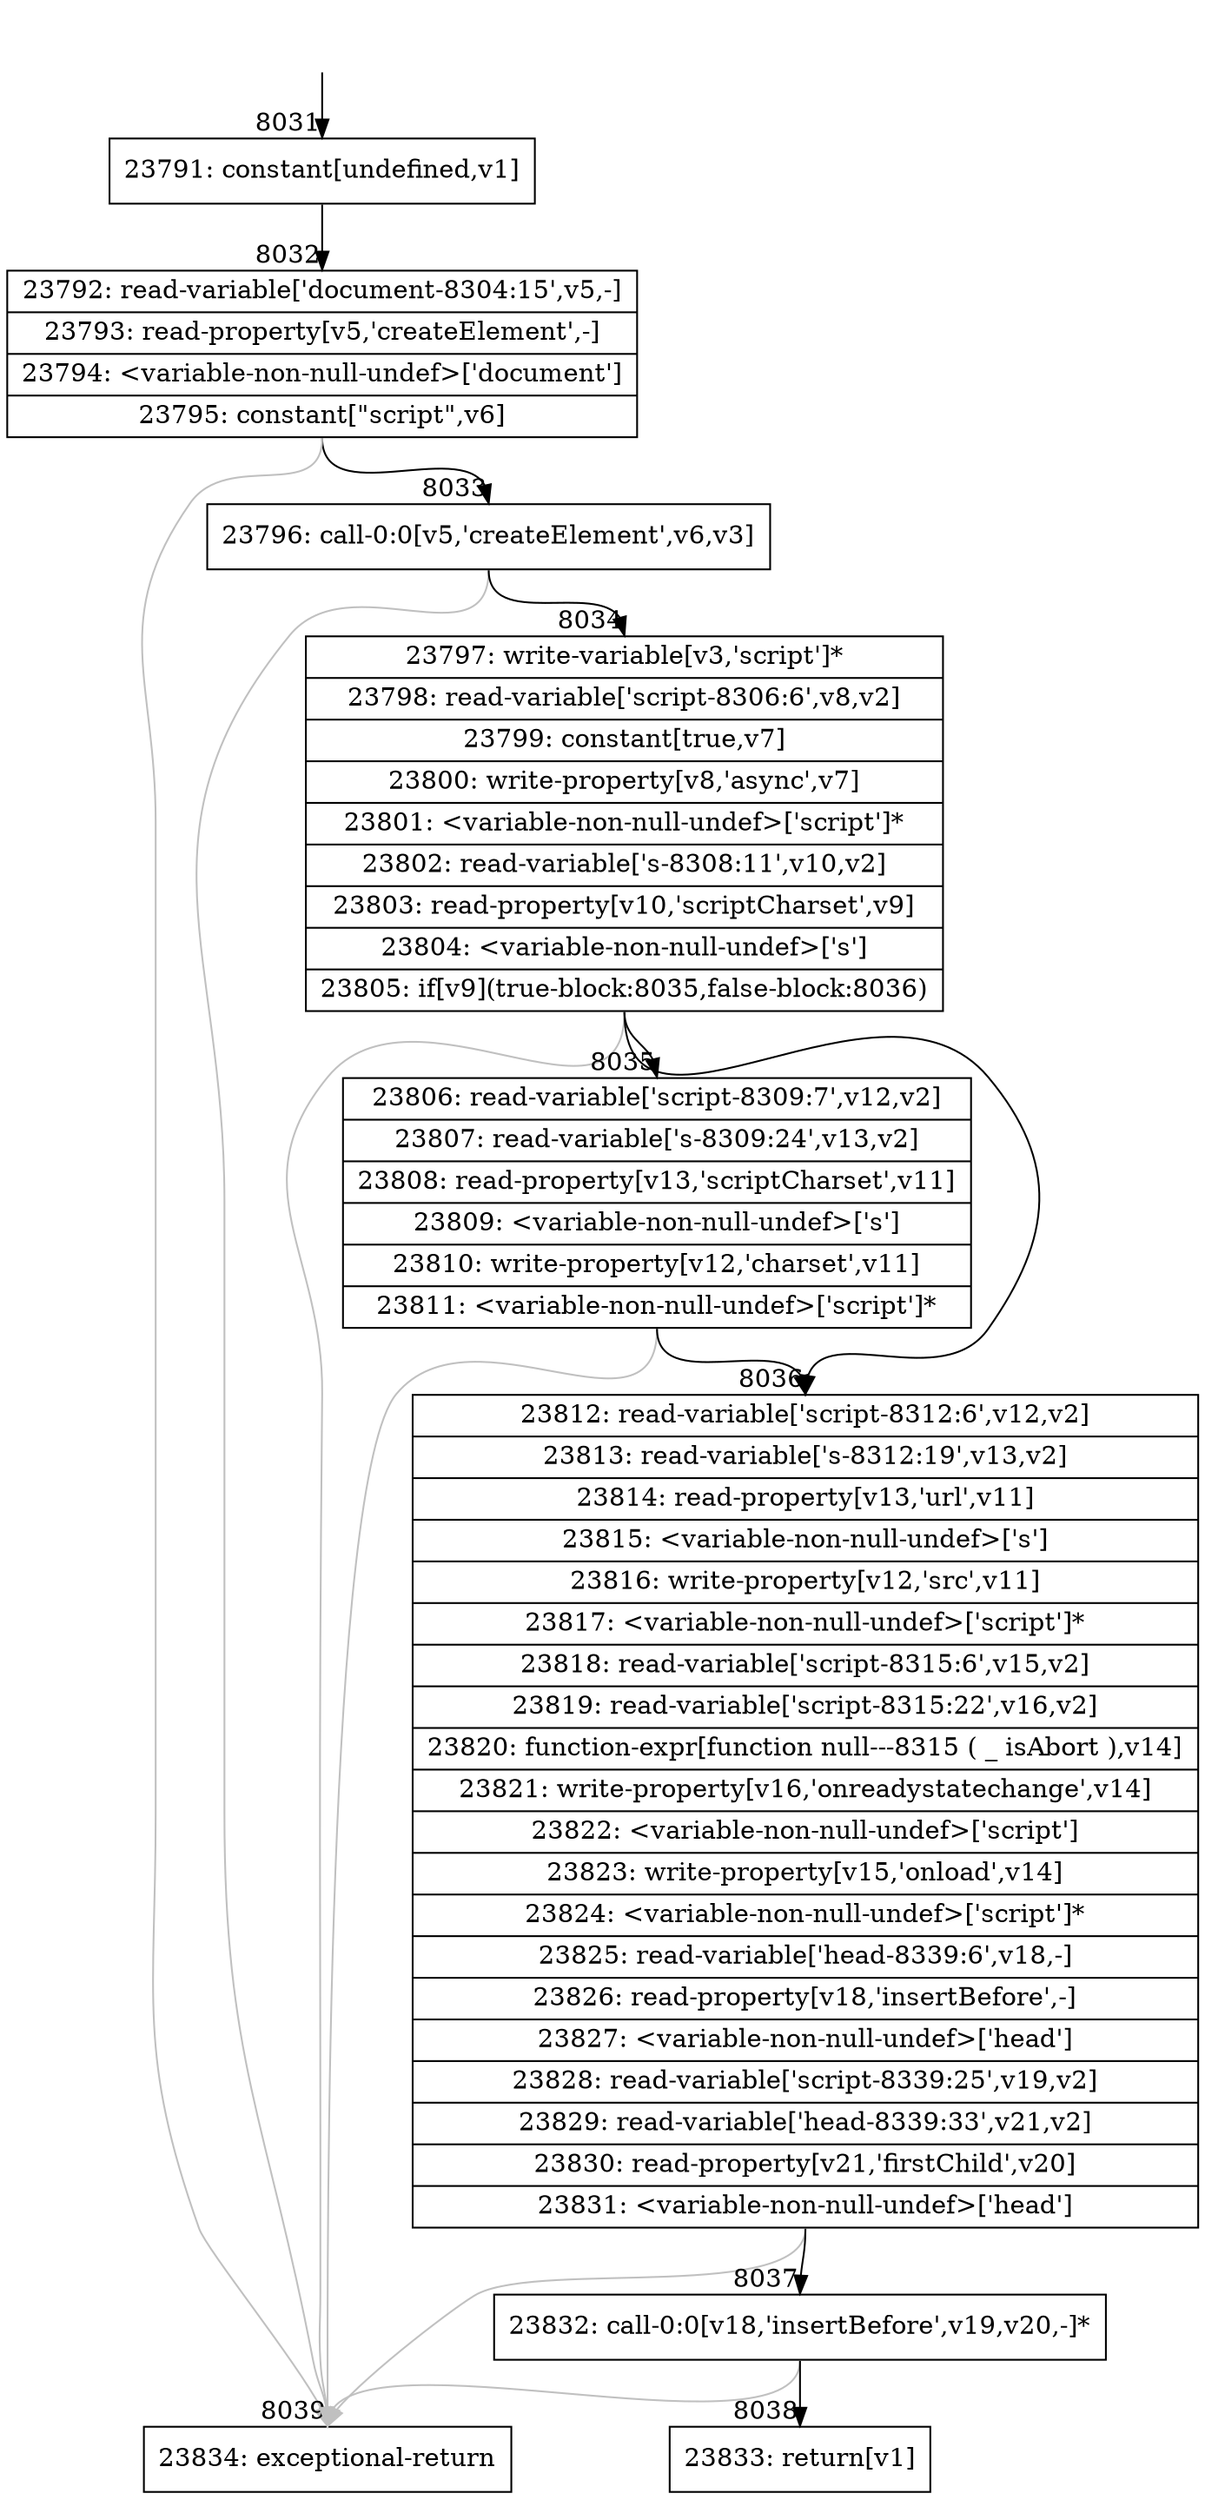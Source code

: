digraph {
rankdir="TD"
BB_entry497[shape=none,label=""];
BB_entry497 -> BB8031 [tailport=s, headport=n, headlabel="    8031"]
BB8031 [shape=record label="{23791: constant[undefined,v1]}" ] 
BB8031 -> BB8032 [tailport=s, headport=n, headlabel="      8032"]
BB8032 [shape=record label="{23792: read-variable['document-8304:15',v5,-]|23793: read-property[v5,'createElement',-]|23794: \<variable-non-null-undef\>['document']|23795: constant[\"script\",v6]}" ] 
BB8032 -> BB8033 [tailport=s, headport=n, headlabel="      8033"]
BB8032 -> BB8039 [tailport=s, headport=n, color=gray, headlabel="      8039"]
BB8033 [shape=record label="{23796: call-0:0[v5,'createElement',v6,v3]}" ] 
BB8033 -> BB8034 [tailport=s, headport=n, headlabel="      8034"]
BB8033 -> BB8039 [tailport=s, headport=n, color=gray]
BB8034 [shape=record label="{23797: write-variable[v3,'script']*|23798: read-variable['script-8306:6',v8,v2]|23799: constant[true,v7]|23800: write-property[v8,'async',v7]|23801: \<variable-non-null-undef\>['script']*|23802: read-variable['s-8308:11',v10,v2]|23803: read-property[v10,'scriptCharset',v9]|23804: \<variable-non-null-undef\>['s']|23805: if[v9](true-block:8035,false-block:8036)}" ] 
BB8034 -> BB8035 [tailport=s, headport=n, headlabel="      8035"]
BB8034 -> BB8036 [tailport=s, headport=n, headlabel="      8036"]
BB8034 -> BB8039 [tailport=s, headport=n, color=gray]
BB8035 [shape=record label="{23806: read-variable['script-8309:7',v12,v2]|23807: read-variable['s-8309:24',v13,v2]|23808: read-property[v13,'scriptCharset',v11]|23809: \<variable-non-null-undef\>['s']|23810: write-property[v12,'charset',v11]|23811: \<variable-non-null-undef\>['script']*}" ] 
BB8035 -> BB8036 [tailport=s, headport=n]
BB8035 -> BB8039 [tailport=s, headport=n, color=gray]
BB8036 [shape=record label="{23812: read-variable['script-8312:6',v12,v2]|23813: read-variable['s-8312:19',v13,v2]|23814: read-property[v13,'url',v11]|23815: \<variable-non-null-undef\>['s']|23816: write-property[v12,'src',v11]|23817: \<variable-non-null-undef\>['script']*|23818: read-variable['script-8315:6',v15,v2]|23819: read-variable['script-8315:22',v16,v2]|23820: function-expr[function null---8315 ( _ isAbort ),v14]|23821: write-property[v16,'onreadystatechange',v14]|23822: \<variable-non-null-undef\>['script']|23823: write-property[v15,'onload',v14]|23824: \<variable-non-null-undef\>['script']*|23825: read-variable['head-8339:6',v18,-]|23826: read-property[v18,'insertBefore',-]|23827: \<variable-non-null-undef\>['head']|23828: read-variable['script-8339:25',v19,v2]|23829: read-variable['head-8339:33',v21,v2]|23830: read-property[v21,'firstChild',v20]|23831: \<variable-non-null-undef\>['head']}" ] 
BB8036 -> BB8037 [tailport=s, headport=n, headlabel="      8037"]
BB8036 -> BB8039 [tailport=s, headport=n, color=gray]
BB8037 [shape=record label="{23832: call-0:0[v18,'insertBefore',v19,v20,-]*}" ] 
BB8037 -> BB8038 [tailport=s, headport=n, headlabel="      8038"]
BB8037 -> BB8039 [tailport=s, headport=n, color=gray]
BB8038 [shape=record label="{23833: return[v1]}" ] 
BB8039 [shape=record label="{23834: exceptional-return}" ] 
}
